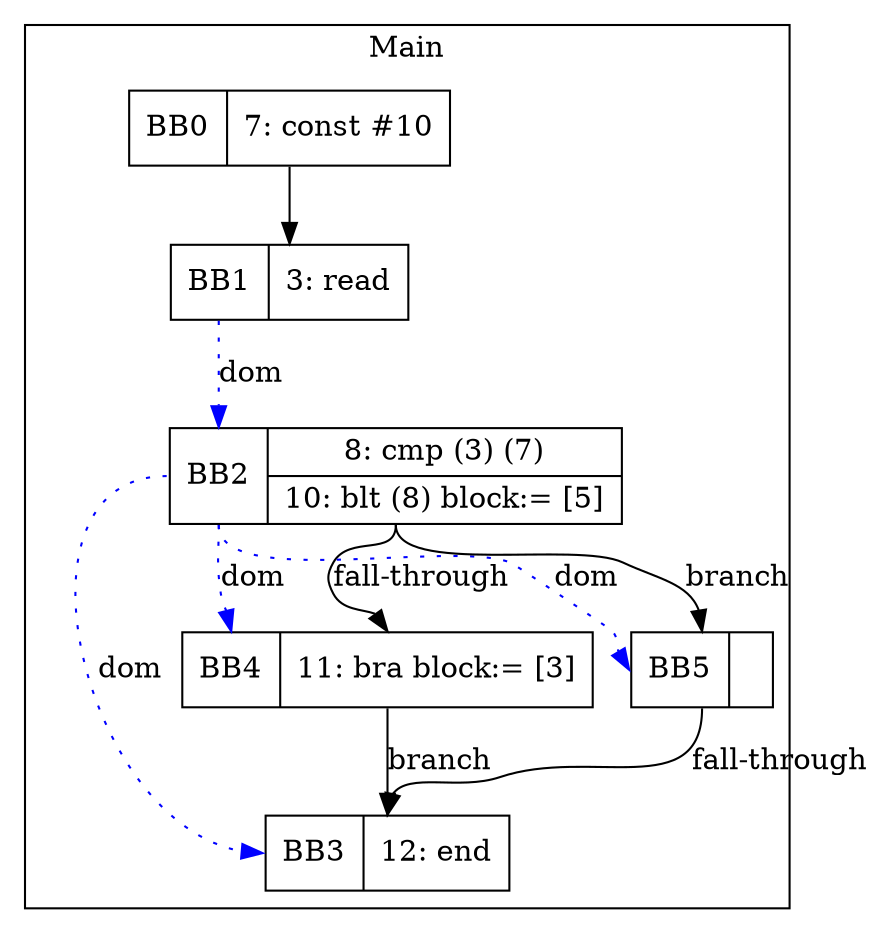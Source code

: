 digraph G {
node [shape=record];
subgraph cluster_main{
label = "Main";
BB0 [shape=record, label="<b>BB0|{7: const #10}"];
BB1 [shape=record, label="<b>BB1|{3: read}"];
BB2 [shape=record, label="<b>BB2|{8: cmp (3) (7)|10: blt (8) block:= [5]}"];
BB3 [shape=record, label="<b>BB3|{12: end}"];
BB4 [shape=record, label="<b>BB4|{11: bra block:= [3]}"];
BB5 [shape=record, label="<b>BB5|}"];
}
BB0:s -> BB1:n ;
BB2:b -> BB3:b [color=blue, style=dotted, label="dom"];
BB2:b -> BB4:b [color=blue, style=dotted, label="dom"];
BB1:b -> BB2:b [color=blue, style=dotted, label="dom"];
BB2:b -> BB5:b [color=blue, style=dotted, label="dom"];
BB2:s -> BB5:n [label="branch"];
BB4:s -> BB3:n [label="branch"];
BB5:s -> BB3:n [label="fall-through"];
BB2:s -> BB4:n [label="fall-through"];
}
